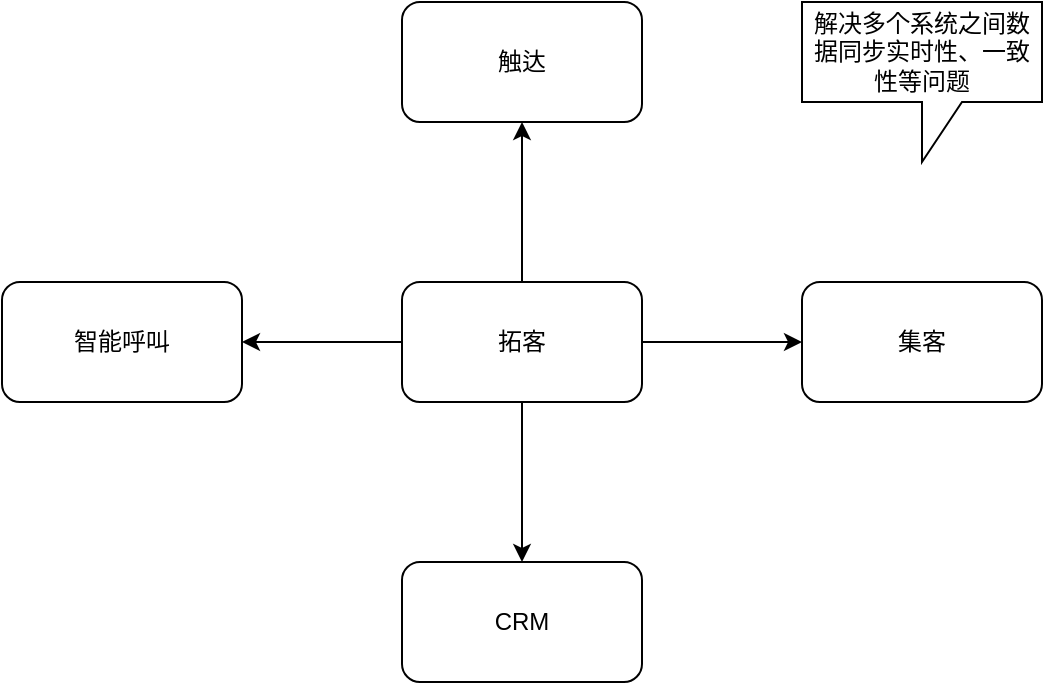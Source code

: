 <mxfile version="14.0.5" type="github">
  <diagram id="njKDM4iZIIbAl5jPewx6" name="第 1 页">
    <mxGraphModel dx="1422" dy="794" grid="1" gridSize="10" guides="1" tooltips="1" connect="1" arrows="0" fold="1" page="1" pageScale="1" pageWidth="827" pageHeight="1169" math="0" shadow="0">
      <root>
        <mxCell id="0" />
        <mxCell id="1" parent="0" />
        <mxCell id="GcPeJPP8QZwGE8nAlx6o-3" value="" style="edgeStyle=orthogonalEdgeStyle;rounded=0;orthogonalLoop=1;jettySize=auto;html=1;exitX=0.5;exitY=1;exitDx=0;exitDy=0;entryX=0.5;entryY=0;entryDx=0;entryDy=0;" parent="1" source="GcPeJPP8QZwGE8nAlx6o-1" target="GcPeJPP8QZwGE8nAlx6o-2" edge="1">
          <mxGeometry relative="1" as="geometry">
            <mxPoint x="400" y="297" as="targetPoint" />
          </mxGeometry>
        </mxCell>
        <mxCell id="GcPeJPP8QZwGE8nAlx6o-6" value="" style="edgeStyle=orthogonalEdgeStyle;rounded=0;orthogonalLoop=1;jettySize=auto;html=1;" parent="1" source="GcPeJPP8QZwGE8nAlx6o-1" target="GcPeJPP8QZwGE8nAlx6o-5" edge="1">
          <mxGeometry relative="1" as="geometry" />
        </mxCell>
        <mxCell id="GcPeJPP8QZwGE8nAlx6o-8" value="" style="edgeStyle=orthogonalEdgeStyle;rounded=0;orthogonalLoop=1;jettySize=auto;html=1;" parent="1" source="GcPeJPP8QZwGE8nAlx6o-1" target="GcPeJPP8QZwGE8nAlx6o-7" edge="1">
          <mxGeometry relative="1" as="geometry" />
        </mxCell>
        <mxCell id="GcPeJPP8QZwGE8nAlx6o-10" value="" style="edgeStyle=orthogonalEdgeStyle;rounded=0;orthogonalLoop=1;jettySize=auto;html=1;" parent="1" source="GcPeJPP8QZwGE8nAlx6o-1" target="GcPeJPP8QZwGE8nAlx6o-9" edge="1">
          <mxGeometry relative="1" as="geometry" />
        </mxCell>
        <mxCell id="GcPeJPP8QZwGE8nAlx6o-1" value="拓客" style="rounded=1;whiteSpace=wrap;html=1;" parent="1" vertex="1">
          <mxGeometry x="320" y="160" width="120" height="60" as="geometry" />
        </mxCell>
        <mxCell id="GcPeJPP8QZwGE8nAlx6o-2" value="CRM" style="whiteSpace=wrap;html=1;rounded=1;" parent="1" vertex="1">
          <mxGeometry x="320" y="300" width="120" height="60" as="geometry" />
        </mxCell>
        <mxCell id="GcPeJPP8QZwGE8nAlx6o-5" value="集客" style="whiteSpace=wrap;html=1;rounded=1;" parent="1" vertex="1">
          <mxGeometry x="520" y="160" width="120" height="60" as="geometry" />
        </mxCell>
        <mxCell id="GcPeJPP8QZwGE8nAlx6o-7" value="智能呼叫" style="whiteSpace=wrap;html=1;rounded=1;" parent="1" vertex="1">
          <mxGeometry x="120" y="160" width="120" height="60" as="geometry" />
        </mxCell>
        <mxCell id="GcPeJPP8QZwGE8nAlx6o-9" value="触达" style="whiteSpace=wrap;html=1;rounded=1;" parent="1" vertex="1">
          <mxGeometry x="320" y="20" width="120" height="60" as="geometry" />
        </mxCell>
        <mxCell id="cH54ybkpZOMg2S7HYDF2-2" value="&lt;span&gt;解决多个系统之间数据同步实时性、一致性等问题&lt;/span&gt;" style="shape=callout;whiteSpace=wrap;html=1;perimeter=calloutPerimeter;" vertex="1" parent="1">
          <mxGeometry x="520" y="20" width="120" height="80" as="geometry" />
        </mxCell>
      </root>
    </mxGraphModel>
  </diagram>
</mxfile>
